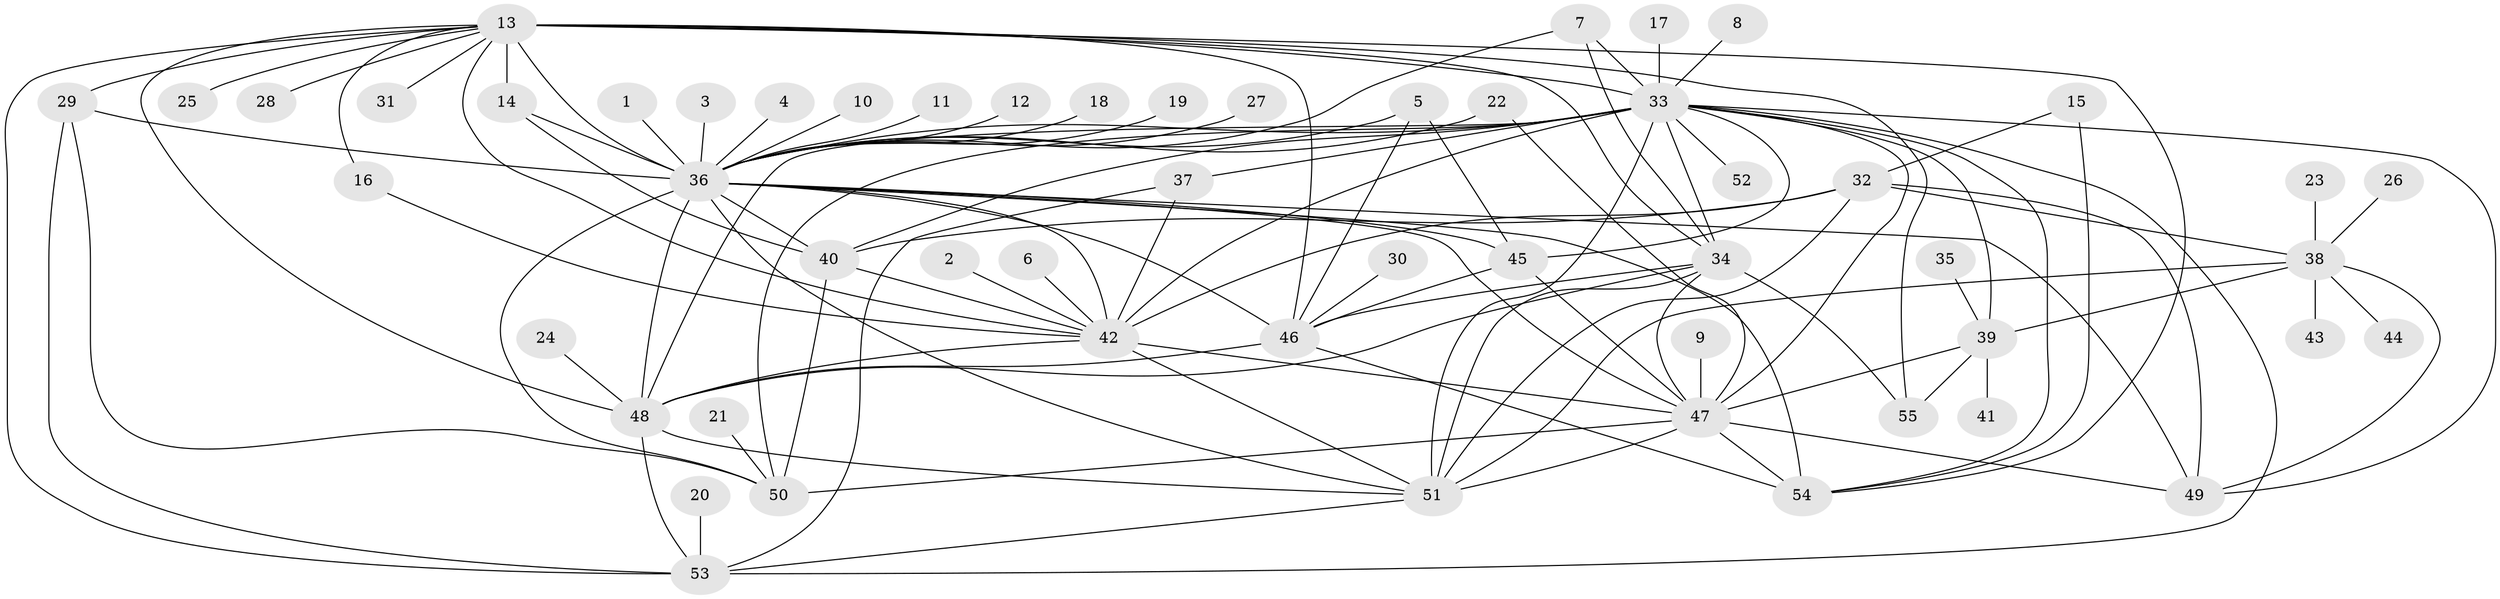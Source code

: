 // original degree distribution, {5: 0.05454545454545454, 21: 0.00909090909090909, 31: 0.00909090909090909, 15: 0.00909090909090909, 1: 0.41818181818181815, 22: 0.00909090909090909, 4: 0.11818181818181818, 10: 0.01818181818181818, 3: 0.13636363636363635, 2: 0.13636363636363635, 8: 0.01818181818181818, 9: 0.02727272727272727, 6: 0.02727272727272727, 7: 0.00909090909090909}
// Generated by graph-tools (version 1.1) at 2025/25/03/09/25 03:25:58]
// undirected, 55 vertices, 113 edges
graph export_dot {
graph [start="1"]
  node [color=gray90,style=filled];
  1;
  2;
  3;
  4;
  5;
  6;
  7;
  8;
  9;
  10;
  11;
  12;
  13;
  14;
  15;
  16;
  17;
  18;
  19;
  20;
  21;
  22;
  23;
  24;
  25;
  26;
  27;
  28;
  29;
  30;
  31;
  32;
  33;
  34;
  35;
  36;
  37;
  38;
  39;
  40;
  41;
  42;
  43;
  44;
  45;
  46;
  47;
  48;
  49;
  50;
  51;
  52;
  53;
  54;
  55;
  1 -- 36 [weight=1.0];
  2 -- 42 [weight=1.0];
  3 -- 36 [weight=1.0];
  4 -- 36 [weight=1.0];
  5 -- 36 [weight=1.0];
  5 -- 45 [weight=1.0];
  5 -- 46 [weight=1.0];
  6 -- 42 [weight=1.0];
  7 -- 33 [weight=1.0];
  7 -- 34 [weight=1.0];
  7 -- 36 [weight=1.0];
  8 -- 33 [weight=1.0];
  9 -- 47 [weight=1.0];
  10 -- 36 [weight=1.0];
  11 -- 36 [weight=1.0];
  12 -- 36 [weight=1.0];
  13 -- 14 [weight=1.0];
  13 -- 16 [weight=1.0];
  13 -- 25 [weight=1.0];
  13 -- 28 [weight=1.0];
  13 -- 29 [weight=2.0];
  13 -- 31 [weight=1.0];
  13 -- 33 [weight=3.0];
  13 -- 34 [weight=2.0];
  13 -- 36 [weight=2.0];
  13 -- 42 [weight=1.0];
  13 -- 46 [weight=1.0];
  13 -- 48 [weight=1.0];
  13 -- 53 [weight=2.0];
  13 -- 54 [weight=1.0];
  13 -- 55 [weight=1.0];
  14 -- 36 [weight=1.0];
  14 -- 40 [weight=1.0];
  15 -- 32 [weight=1.0];
  15 -- 54 [weight=1.0];
  16 -- 42 [weight=1.0];
  17 -- 33 [weight=1.0];
  18 -- 36 [weight=1.0];
  19 -- 36 [weight=1.0];
  20 -- 53 [weight=1.0];
  21 -- 50 [weight=1.0];
  22 -- 36 [weight=1.0];
  22 -- 47 [weight=1.0];
  23 -- 38 [weight=1.0];
  24 -- 48 [weight=1.0];
  26 -- 38 [weight=1.0];
  27 -- 36 [weight=1.0];
  29 -- 36 [weight=2.0];
  29 -- 50 [weight=1.0];
  29 -- 53 [weight=1.0];
  30 -- 46 [weight=1.0];
  32 -- 38 [weight=1.0];
  32 -- 40 [weight=1.0];
  32 -- 42 [weight=3.0];
  32 -- 49 [weight=1.0];
  32 -- 51 [weight=2.0];
  33 -- 34 [weight=1.0];
  33 -- 36 [weight=1.0];
  33 -- 37 [weight=2.0];
  33 -- 39 [weight=1.0];
  33 -- 40 [weight=1.0];
  33 -- 42 [weight=1.0];
  33 -- 45 [weight=1.0];
  33 -- 47 [weight=1.0];
  33 -- 48 [weight=2.0];
  33 -- 49 [weight=1.0];
  33 -- 50 [weight=1.0];
  33 -- 51 [weight=1.0];
  33 -- 52 [weight=1.0];
  33 -- 53 [weight=2.0];
  33 -- 54 [weight=1.0];
  34 -- 46 [weight=1.0];
  34 -- 47 [weight=1.0];
  34 -- 48 [weight=1.0];
  34 -- 51 [weight=1.0];
  34 -- 55 [weight=1.0];
  35 -- 39 [weight=1.0];
  36 -- 40 [weight=1.0];
  36 -- 42 [weight=1.0];
  36 -- 45 [weight=1.0];
  36 -- 46 [weight=1.0];
  36 -- 47 [weight=1.0];
  36 -- 48 [weight=1.0];
  36 -- 49 [weight=1.0];
  36 -- 50 [weight=1.0];
  36 -- 51 [weight=2.0];
  36 -- 54 [weight=1.0];
  37 -- 42 [weight=1.0];
  37 -- 53 [weight=1.0];
  38 -- 39 [weight=1.0];
  38 -- 43 [weight=1.0];
  38 -- 44 [weight=1.0];
  38 -- 49 [weight=1.0];
  38 -- 51 [weight=1.0];
  39 -- 41 [weight=1.0];
  39 -- 47 [weight=1.0];
  39 -- 55 [weight=1.0];
  40 -- 42 [weight=1.0];
  40 -- 50 [weight=1.0];
  42 -- 47 [weight=1.0];
  42 -- 48 [weight=1.0];
  42 -- 51 [weight=1.0];
  45 -- 46 [weight=1.0];
  45 -- 47 [weight=1.0];
  46 -- 48 [weight=1.0];
  46 -- 54 [weight=1.0];
  47 -- 49 [weight=1.0];
  47 -- 50 [weight=1.0];
  47 -- 51 [weight=1.0];
  47 -- 54 [weight=2.0];
  48 -- 51 [weight=1.0];
  48 -- 53 [weight=1.0];
  51 -- 53 [weight=1.0];
}
